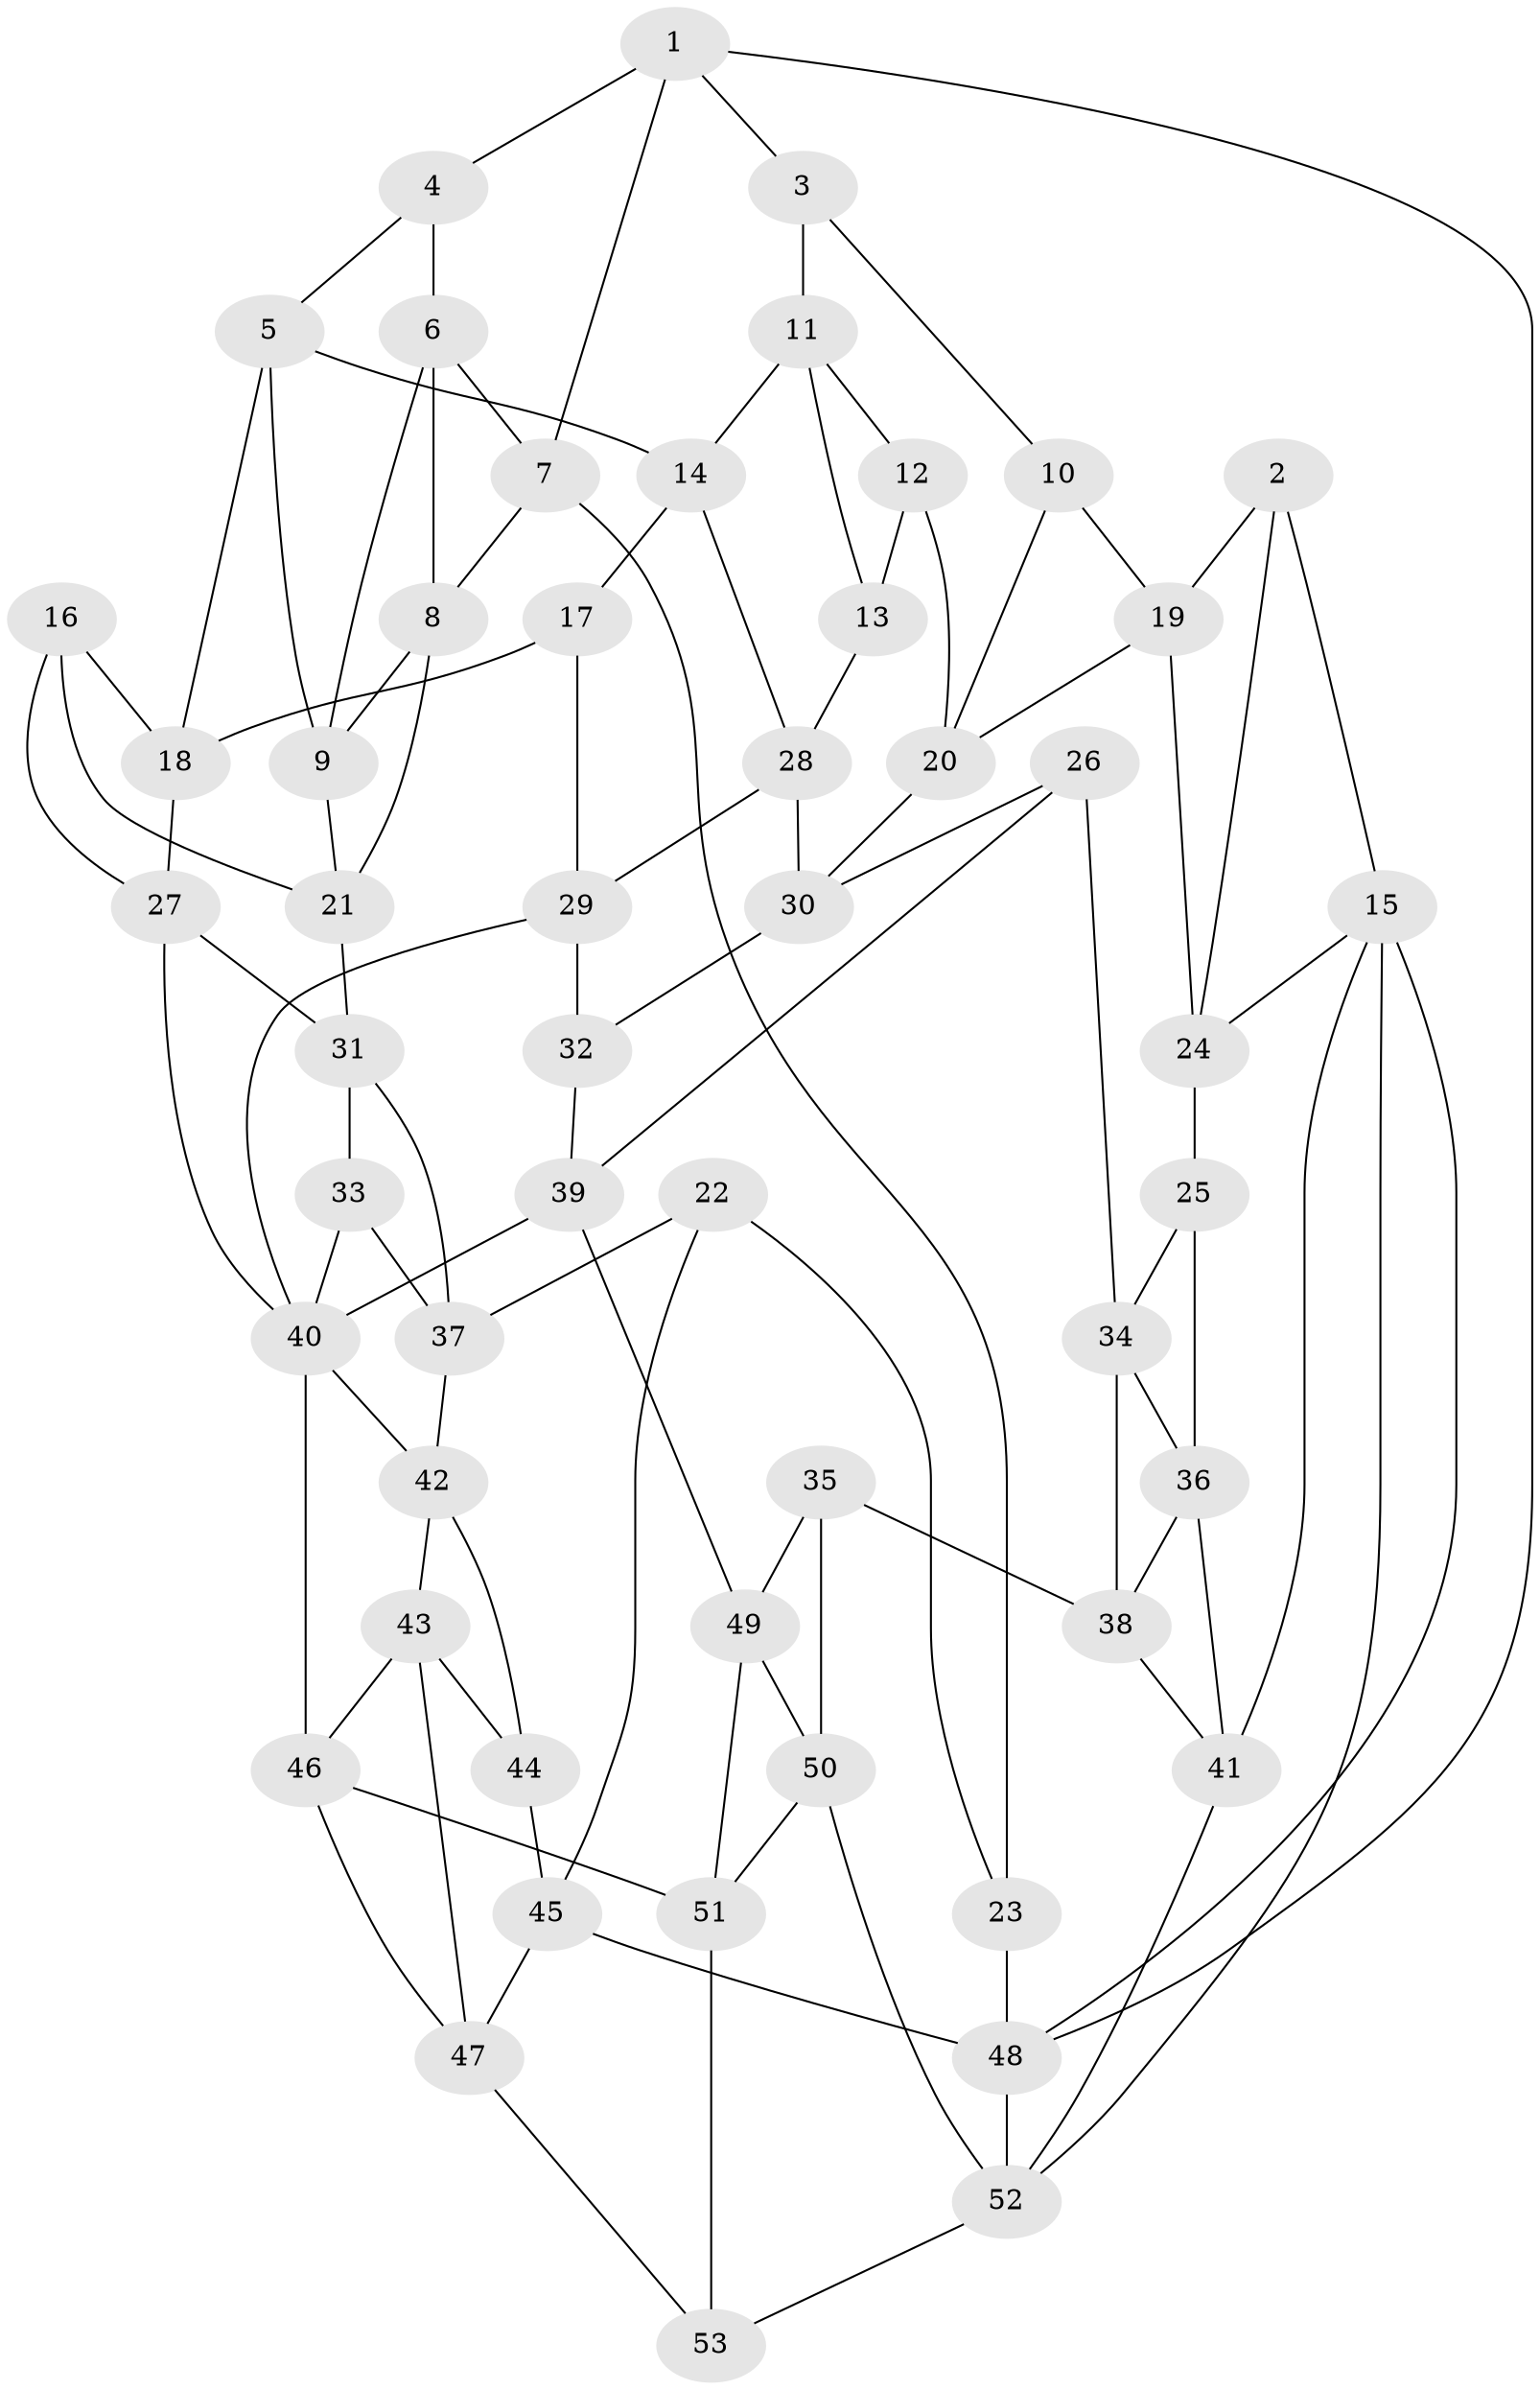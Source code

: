 // original degree distribution, {3: 0.0380952380952381, 6: 0.22857142857142856, 4: 0.21904761904761905, 5: 0.5142857142857142}
// Generated by graph-tools (version 1.1) at 2025/51/03/09/25 03:51:07]
// undirected, 53 vertices, 100 edges
graph export_dot {
graph [start="1"]
  node [color=gray90,style=filled];
  1;
  2;
  3;
  4;
  5;
  6;
  7;
  8;
  9;
  10;
  11;
  12;
  13;
  14;
  15;
  16;
  17;
  18;
  19;
  20;
  21;
  22;
  23;
  24;
  25;
  26;
  27;
  28;
  29;
  30;
  31;
  32;
  33;
  34;
  35;
  36;
  37;
  38;
  39;
  40;
  41;
  42;
  43;
  44;
  45;
  46;
  47;
  48;
  49;
  50;
  51;
  52;
  53;
  1 -- 3 [weight=1.0];
  1 -- 4 [weight=1.0];
  1 -- 7 [weight=1.0];
  1 -- 48 [weight=1.0];
  2 -- 15 [weight=1.0];
  2 -- 19 [weight=1.0];
  2 -- 24 [weight=1.0];
  3 -- 10 [weight=1.0];
  3 -- 11 [weight=1.0];
  4 -- 5 [weight=1.0];
  4 -- 6 [weight=1.0];
  5 -- 9 [weight=1.0];
  5 -- 14 [weight=1.0];
  5 -- 18 [weight=1.0];
  6 -- 7 [weight=1.0];
  6 -- 8 [weight=1.0];
  6 -- 9 [weight=1.0];
  7 -- 8 [weight=1.0];
  7 -- 23 [weight=1.0];
  8 -- 9 [weight=1.0];
  8 -- 21 [weight=1.0];
  9 -- 21 [weight=1.0];
  10 -- 19 [weight=1.0];
  10 -- 20 [weight=1.0];
  11 -- 12 [weight=1.0];
  11 -- 13 [weight=1.0];
  11 -- 14 [weight=1.0];
  12 -- 13 [weight=1.0];
  12 -- 20 [weight=1.0];
  13 -- 28 [weight=1.0];
  14 -- 17 [weight=1.0];
  14 -- 28 [weight=1.0];
  15 -- 24 [weight=1.0];
  15 -- 41 [weight=1.0];
  15 -- 48 [weight=1.0];
  15 -- 52 [weight=1.0];
  16 -- 18 [weight=1.0];
  16 -- 21 [weight=1.0];
  16 -- 27 [weight=1.0];
  17 -- 18 [weight=1.0];
  17 -- 29 [weight=1.0];
  18 -- 27 [weight=1.0];
  19 -- 20 [weight=1.0];
  19 -- 24 [weight=1.0];
  20 -- 30 [weight=1.0];
  21 -- 31 [weight=1.0];
  22 -- 23 [weight=1.0];
  22 -- 37 [weight=1.0];
  22 -- 45 [weight=1.0];
  23 -- 48 [weight=2.0];
  24 -- 25 [weight=1.0];
  25 -- 34 [weight=1.0];
  25 -- 36 [weight=1.0];
  26 -- 30 [weight=1.0];
  26 -- 34 [weight=1.0];
  26 -- 39 [weight=1.0];
  27 -- 31 [weight=1.0];
  27 -- 40 [weight=1.0];
  28 -- 29 [weight=1.0];
  28 -- 30 [weight=1.0];
  29 -- 32 [weight=1.0];
  29 -- 40 [weight=1.0];
  30 -- 32 [weight=1.0];
  31 -- 33 [weight=1.0];
  31 -- 37 [weight=1.0];
  32 -- 39 [weight=1.0];
  33 -- 37 [weight=1.0];
  33 -- 40 [weight=1.0];
  34 -- 36 [weight=1.0];
  34 -- 38 [weight=1.0];
  35 -- 38 [weight=1.0];
  35 -- 49 [weight=1.0];
  35 -- 50 [weight=1.0];
  36 -- 38 [weight=1.0];
  36 -- 41 [weight=1.0];
  37 -- 42 [weight=1.0];
  38 -- 41 [weight=1.0];
  39 -- 40 [weight=1.0];
  39 -- 49 [weight=1.0];
  40 -- 42 [weight=1.0];
  40 -- 46 [weight=1.0];
  41 -- 52 [weight=1.0];
  42 -- 43 [weight=1.0];
  42 -- 44 [weight=1.0];
  43 -- 44 [weight=1.0];
  43 -- 46 [weight=1.0];
  43 -- 47 [weight=1.0];
  44 -- 45 [weight=1.0];
  45 -- 47 [weight=1.0];
  45 -- 48 [weight=1.0];
  46 -- 47 [weight=1.0];
  46 -- 51 [weight=1.0];
  47 -- 53 [weight=1.0];
  48 -- 52 [weight=1.0];
  49 -- 50 [weight=1.0];
  49 -- 51 [weight=1.0];
  50 -- 51 [weight=1.0];
  50 -- 52 [weight=1.0];
  51 -- 53 [weight=1.0];
  52 -- 53 [weight=1.0];
}
